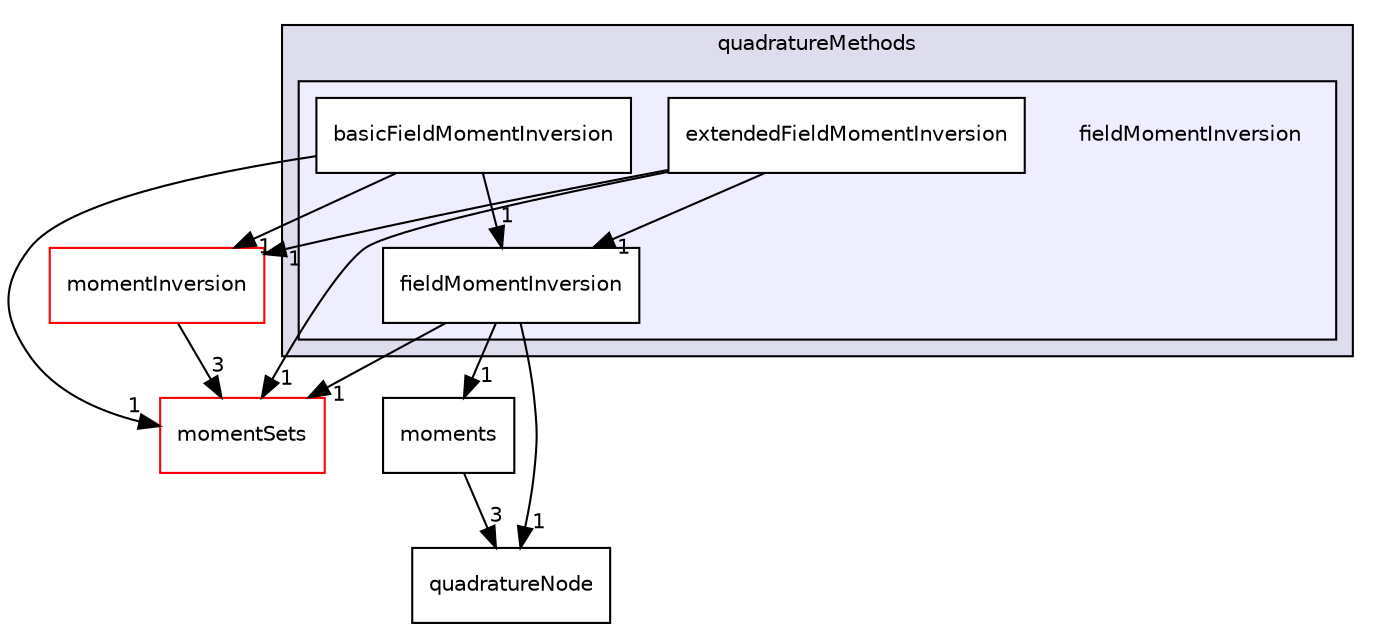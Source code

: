 digraph "fieldMomentInversion" {
  bgcolor=transparent;
  compound=true
  node [ fontsize="10", fontname="Helvetica"];
  edge [ labelfontsize="10", labelfontname="Helvetica"];
  subgraph clusterdir_259a5a6e928303d9988273e835fb5828 {
    graph [ bgcolor="#ddddee", pencolor="black", label="quadratureMethods" fontname="Helvetica", fontsize="10", URL="dir_259a5a6e928303d9988273e835fb5828.html"]
  subgraph clusterdir_db960164ea42c42a422c08f487d84e08 {
    graph [ bgcolor="#eeeeff", pencolor="black", label="" URL="dir_db960164ea42c42a422c08f487d84e08.html"];
    dir_db960164ea42c42a422c08f487d84e08 [shape=plaintext label="fieldMomentInversion"];
    dir_bc753f497ce40b0e1177248f168089de [shape=box label="basicFieldMomentInversion" color="black" fillcolor="white" style="filled" URL="dir_bc753f497ce40b0e1177248f168089de.html"];
    dir_974837e992f7075392fb3f6492717f79 [shape=box label="extendedFieldMomentInversion" color="black" fillcolor="white" style="filled" URL="dir_974837e992f7075392fb3f6492717f79.html"];
    dir_db2c61815207dc85e75ccbf467d61a07 [shape=box label="fieldMomentInversion" color="black" fillcolor="white" style="filled" URL="dir_db2c61815207dc85e75ccbf467d61a07.html"];
  }
  }
  dir_28a10e058b67f0d7e124cb3c5246e6cb [shape=box label="momentSets" color="red" URL="dir_28a10e058b67f0d7e124cb3c5246e6cb.html"];
  dir_17a6c3d0f5fde6543c26c10fa938ae5d [shape=box label="moments" URL="dir_17a6c3d0f5fde6543c26c10fa938ae5d.html"];
  dir_0b9bb76b72c90181149adc55e92e6ea3 [shape=box label="momentInversion" color="red" URL="dir_0b9bb76b72c90181149adc55e92e6ea3.html"];
  dir_48cba3f3a1194fdbaf1cf859d335accc [shape=box label="quadratureNode" URL="dir_48cba3f3a1194fdbaf1cf859d335accc.html"];
  dir_db2c61815207dc85e75ccbf467d61a07->dir_28a10e058b67f0d7e124cb3c5246e6cb [headlabel="1", labeldistance=1.5 headhref="dir_000102_000165.html"];
  dir_db2c61815207dc85e75ccbf467d61a07->dir_17a6c3d0f5fde6543c26c10fa938ae5d [headlabel="1", labeldistance=1.5 headhref="dir_000102_000163.html"];
  dir_db2c61815207dc85e75ccbf467d61a07->dir_48cba3f3a1194fdbaf1cf859d335accc [headlabel="1", labeldistance=1.5 headhref="dir_000102_000219.html"];
  dir_17a6c3d0f5fde6543c26c10fa938ae5d->dir_48cba3f3a1194fdbaf1cf859d335accc [headlabel="3", labeldistance=1.5 headhref="dir_000163_000219.html"];
  dir_0b9bb76b72c90181149adc55e92e6ea3->dir_28a10e058b67f0d7e124cb3c5246e6cb [headlabel="3", labeldistance=1.5 headhref="dir_000034_000165.html"];
  dir_bc753f497ce40b0e1177248f168089de->dir_28a10e058b67f0d7e124cb3c5246e6cb [headlabel="1", labeldistance=1.5 headhref="dir_000031_000165.html"];
  dir_bc753f497ce40b0e1177248f168089de->dir_db2c61815207dc85e75ccbf467d61a07 [headlabel="1", labeldistance=1.5 headhref="dir_000031_000102.html"];
  dir_bc753f497ce40b0e1177248f168089de->dir_0b9bb76b72c90181149adc55e92e6ea3 [headlabel="1", labeldistance=1.5 headhref="dir_000031_000034.html"];
  dir_974837e992f7075392fb3f6492717f79->dir_28a10e058b67f0d7e124cb3c5246e6cb [headlabel="1", labeldistance=1.5 headhref="dir_000100_000165.html"];
  dir_974837e992f7075392fb3f6492717f79->dir_db2c61815207dc85e75ccbf467d61a07 [headlabel="1", labeldistance=1.5 headhref="dir_000100_000102.html"];
  dir_974837e992f7075392fb3f6492717f79->dir_0b9bb76b72c90181149adc55e92e6ea3 [headlabel="1", labeldistance=1.5 headhref="dir_000100_000034.html"];
}
